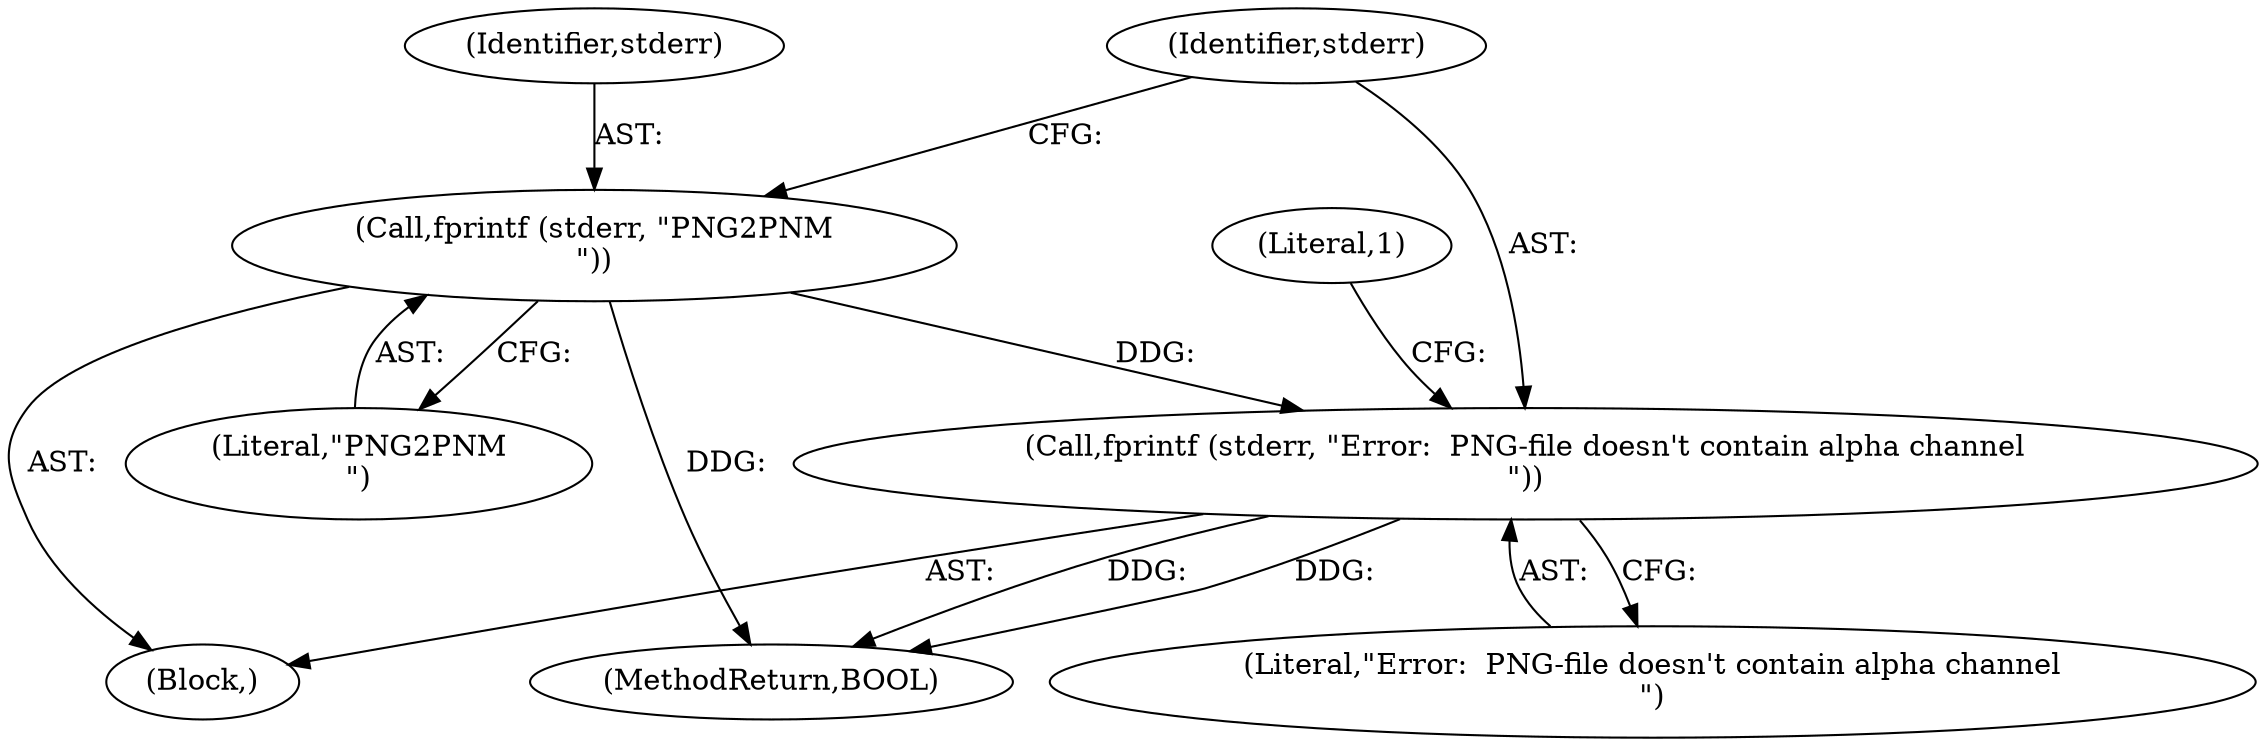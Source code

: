 digraph "0_Android_9d4853418ab2f754c2b63e091c29c5529b8b86ca_157@API" {
"1000394" [label="(Call,fprintf (stderr, \"PNG2PNM\n\"))"];
"1000397" [label="(Call,fprintf (stderr, \"Error:  PNG-file doesn't contain alpha channel\n\"))"];
"1000398" [label="(Identifier,stderr)"];
"1000397" [label="(Call,fprintf (stderr, \"Error:  PNG-file doesn't contain alpha channel\n\"))"];
"1000393" [label="(Block,)"];
"1000782" [label="(MethodReturn,BOOL)"];
"1000395" [label="(Identifier,stderr)"];
"1000394" [label="(Call,fprintf (stderr, \"PNG2PNM\n\"))"];
"1000401" [label="(Literal,1)"];
"1000396" [label="(Literal,\"PNG2PNM\n\")"];
"1000399" [label="(Literal,\"Error:  PNG-file doesn't contain alpha channel\n\")"];
"1000394" -> "1000393"  [label="AST: "];
"1000394" -> "1000396"  [label="CFG: "];
"1000395" -> "1000394"  [label="AST: "];
"1000396" -> "1000394"  [label="AST: "];
"1000398" -> "1000394"  [label="CFG: "];
"1000394" -> "1000782"  [label="DDG: "];
"1000394" -> "1000397"  [label="DDG: "];
"1000397" -> "1000393"  [label="AST: "];
"1000397" -> "1000399"  [label="CFG: "];
"1000398" -> "1000397"  [label="AST: "];
"1000399" -> "1000397"  [label="AST: "];
"1000401" -> "1000397"  [label="CFG: "];
"1000397" -> "1000782"  [label="DDG: "];
"1000397" -> "1000782"  [label="DDG: "];
}
